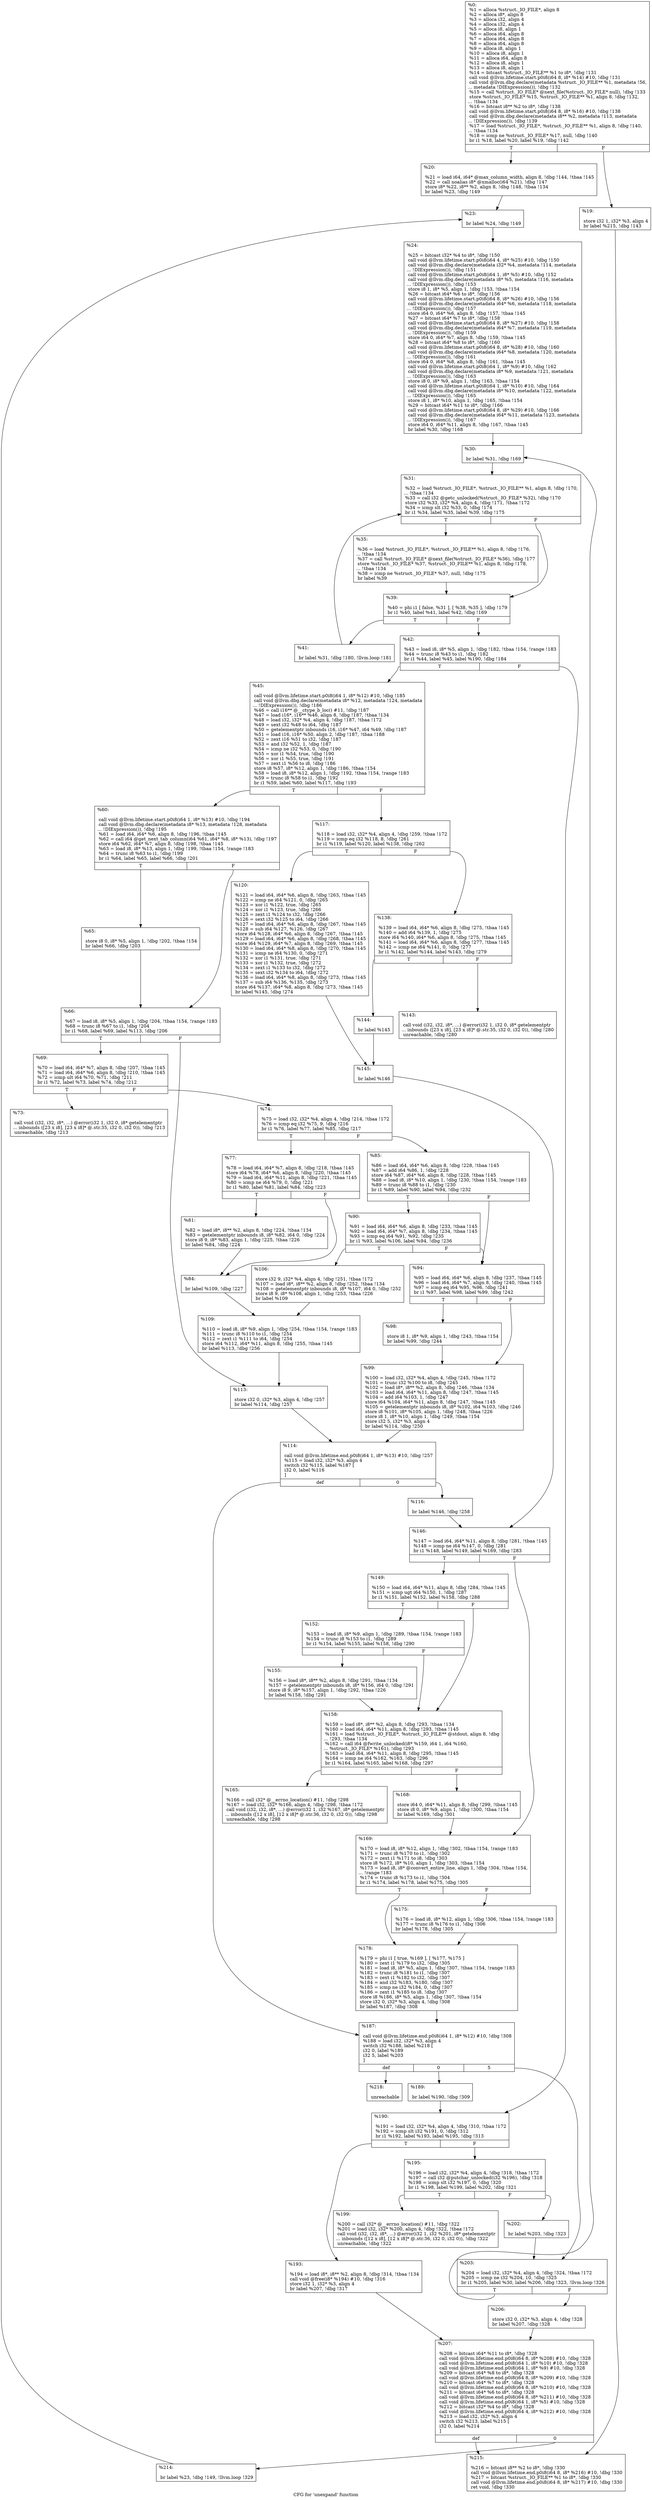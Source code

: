 digraph "CFG for 'unexpand' function" {
	label="CFG for 'unexpand' function";

	Node0xb5fc60 [shape=record,label="{%0:\l  %1 = alloca %struct._IO_FILE*, align 8\l  %2 = alloca i8*, align 8\l  %3 = alloca i32, align 4\l  %4 = alloca i32, align 4\l  %5 = alloca i8, align 1\l  %6 = alloca i64, align 8\l  %7 = alloca i64, align 8\l  %8 = alloca i64, align 8\l  %9 = alloca i8, align 1\l  %10 = alloca i8, align 1\l  %11 = alloca i64, align 8\l  %12 = alloca i8, align 1\l  %13 = alloca i8, align 1\l  %14 = bitcast %struct._IO_FILE** %1 to i8*, !dbg !131\l  call void @llvm.lifetime.start.p0i8(i64 8, i8* %14) #10, !dbg !131\l  call void @llvm.dbg.declare(metadata %struct._IO_FILE** %1, metadata !56,\l... metadata !DIExpression()), !dbg !132\l  %15 = call %struct._IO_FILE* @next_file(%struct._IO_FILE* null), !dbg !133\l  store %struct._IO_FILE* %15, %struct._IO_FILE** %1, align 8, !dbg !132,\l... !tbaa !134\l  %16 = bitcast i8** %2 to i8*, !dbg !138\l  call void @llvm.lifetime.start.p0i8(i64 8, i8* %16) #10, !dbg !138\l  call void @llvm.dbg.declare(metadata i8** %2, metadata !113, metadata\l... !DIExpression()), !dbg !139\l  %17 = load %struct._IO_FILE*, %struct._IO_FILE** %1, align 8, !dbg !140,\l... !tbaa !134\l  %18 = icmp ne %struct._IO_FILE* %17, null, !dbg !140\l  br i1 %18, label %20, label %19, !dbg !142\l|{<s0>T|<s1>F}}"];
	Node0xb5fc60:s0 -> Node0xb51da0;
	Node0xb5fc60:s1 -> Node0xb51d50;
	Node0xb51d50 [shape=record,label="{%19:\l\l  store i32 1, i32* %3, align 4\l  br label %215, !dbg !143\l}"];
	Node0xb51d50 -> Node0xb61eb0;
	Node0xb51da0 [shape=record,label="{%20:\l\l  %21 = load i64, i64* @max_column_width, align 8, !dbg !144, !tbaa !145\l  %22 = call noalias i8* @xmalloc(i64 %21), !dbg !147\l  store i8* %22, i8** %2, align 8, !dbg !148, !tbaa !134\l  br label %23, !dbg !149\l}"];
	Node0xb51da0 -> Node0xb51df0;
	Node0xb51df0 [shape=record,label="{%23:\l\l  br label %24, !dbg !149\l}"];
	Node0xb51df0 -> Node0xb51e40;
	Node0xb51e40 [shape=record,label="{%24:\l\l  %25 = bitcast i32* %4 to i8*, !dbg !150\l  call void @llvm.lifetime.start.p0i8(i64 4, i8* %25) #10, !dbg !150\l  call void @llvm.dbg.declare(metadata i32* %4, metadata !114, metadata\l... !DIExpression()), !dbg !151\l  call void @llvm.lifetime.start.p0i8(i64 1, i8* %5) #10, !dbg !152\l  call void @llvm.dbg.declare(metadata i8* %5, metadata !116, metadata\l... !DIExpression()), !dbg !153\l  store i8 1, i8* %5, align 1, !dbg !153, !tbaa !154\l  %26 = bitcast i64* %6 to i8*, !dbg !156\l  call void @llvm.lifetime.start.p0i8(i64 8, i8* %26) #10, !dbg !156\l  call void @llvm.dbg.declare(metadata i64* %6, metadata !118, metadata\l... !DIExpression()), !dbg !157\l  store i64 0, i64* %6, align 8, !dbg !157, !tbaa !145\l  %27 = bitcast i64* %7 to i8*, !dbg !158\l  call void @llvm.lifetime.start.p0i8(i64 8, i8* %27) #10, !dbg !158\l  call void @llvm.dbg.declare(metadata i64* %7, metadata !119, metadata\l... !DIExpression()), !dbg !159\l  store i64 0, i64* %7, align 8, !dbg !159, !tbaa !145\l  %28 = bitcast i64* %8 to i8*, !dbg !160\l  call void @llvm.lifetime.start.p0i8(i64 8, i8* %28) #10, !dbg !160\l  call void @llvm.dbg.declare(metadata i64* %8, metadata !120, metadata\l... !DIExpression()), !dbg !161\l  store i64 0, i64* %8, align 8, !dbg !161, !tbaa !145\l  call void @llvm.lifetime.start.p0i8(i64 1, i8* %9) #10, !dbg !162\l  call void @llvm.dbg.declare(metadata i8* %9, metadata !121, metadata\l... !DIExpression()), !dbg !163\l  store i8 0, i8* %9, align 1, !dbg !163, !tbaa !154\l  call void @llvm.lifetime.start.p0i8(i64 1, i8* %10) #10, !dbg !164\l  call void @llvm.dbg.declare(metadata i8* %10, metadata !122, metadata\l... !DIExpression()), !dbg !165\l  store i8 1, i8* %10, align 1, !dbg !165, !tbaa !154\l  %29 = bitcast i64* %11 to i8*, !dbg !166\l  call void @llvm.lifetime.start.p0i8(i64 8, i8* %29) #10, !dbg !166\l  call void @llvm.dbg.declare(metadata i64* %11, metadata !123, metadata\l... !DIExpression()), !dbg !167\l  store i64 0, i64* %11, align 8, !dbg !167, !tbaa !145\l  br label %30, !dbg !168\l}"];
	Node0xb51e40 -> Node0xb51e90;
	Node0xb51e90 [shape=record,label="{%30:\l\l  br label %31, !dbg !169\l}"];
	Node0xb51e90 -> Node0xb51ee0;
	Node0xb51ee0 [shape=record,label="{%31:\l\l  %32 = load %struct._IO_FILE*, %struct._IO_FILE** %1, align 8, !dbg !170,\l... !tbaa !134\l  %33 = call i32 @getc_unlocked(%struct._IO_FILE* %32), !dbg !170\l  store i32 %33, i32* %4, align 4, !dbg !171, !tbaa !172\l  %34 = icmp slt i32 %33, 0, !dbg !174\l  br i1 %34, label %35, label %39, !dbg !175\l|{<s0>T|<s1>F}}"];
	Node0xb51ee0:s0 -> Node0xb51f30;
	Node0xb51ee0:s1 -> Node0xb51f80;
	Node0xb51f30 [shape=record,label="{%35:\l\l  %36 = load %struct._IO_FILE*, %struct._IO_FILE** %1, align 8, !dbg !176,\l... !tbaa !134\l  %37 = call %struct._IO_FILE* @next_file(%struct._IO_FILE* %36), !dbg !177\l  store %struct._IO_FILE* %37, %struct._IO_FILE** %1, align 8, !dbg !178,\l... !tbaa !134\l  %38 = icmp ne %struct._IO_FILE* %37, null, !dbg !175\l  br label %39\l}"];
	Node0xb51f30 -> Node0xb51f80;
	Node0xb51f80 [shape=record,label="{%39:\l\l  %40 = phi i1 [ false, %31 ], [ %38, %35 ], !dbg !179\l  br i1 %40, label %41, label %42, !dbg !169\l|{<s0>T|<s1>F}}"];
	Node0xb51f80:s0 -> Node0xb51fd0;
	Node0xb51f80:s1 -> Node0xb52020;
	Node0xb51fd0 [shape=record,label="{%41:\l\l  br label %31, !dbg !180, !llvm.loop !181\l}"];
	Node0xb51fd0 -> Node0xb51ee0;
	Node0xb52020 [shape=record,label="{%42:\l\l  %43 = load i8, i8* %5, align 1, !dbg !182, !tbaa !154, !range !183\l  %44 = trunc i8 %43 to i1, !dbg !182\l  br i1 %44, label %45, label %190, !dbg !184\l|{<s0>T|<s1>F}}"];
	Node0xb52020:s0 -> Node0xb52070;
	Node0xb52020:s1 -> Node0xb61be0;
	Node0xb52070 [shape=record,label="{%45:\l\l  call void @llvm.lifetime.start.p0i8(i64 1, i8* %12) #10, !dbg !185\l  call void @llvm.dbg.declare(metadata i8* %12, metadata !124, metadata\l... !DIExpression()), !dbg !186\l  %46 = call i16** @__ctype_b_loc() #11, !dbg !187\l  %47 = load i16*, i16** %46, align 8, !dbg !187, !tbaa !134\l  %48 = load i32, i32* %4, align 4, !dbg !187, !tbaa !172\l  %49 = sext i32 %48 to i64, !dbg !187\l  %50 = getelementptr inbounds i16, i16* %47, i64 %49, !dbg !187\l  %51 = load i16, i16* %50, align 2, !dbg !187, !tbaa !188\l  %52 = zext i16 %51 to i32, !dbg !187\l  %53 = and i32 %52, 1, !dbg !187\l  %54 = icmp ne i32 %53, 0, !dbg !190\l  %55 = xor i1 %54, true, !dbg !190\l  %56 = xor i1 %55, true, !dbg !191\l  %57 = zext i1 %56 to i8, !dbg !186\l  store i8 %57, i8* %12, align 1, !dbg !186, !tbaa !154\l  %58 = load i8, i8* %12, align 1, !dbg !192, !tbaa !154, !range !183\l  %59 = trunc i8 %58 to i1, !dbg !192\l  br i1 %59, label %60, label %117, !dbg !193\l|{<s0>T|<s1>F}}"];
	Node0xb52070:s0 -> Node0xb520c0;
	Node0xb52070:s1 -> Node0xb526b0;
	Node0xb520c0 [shape=record,label="{%60:\l\l  call void @llvm.lifetime.start.p0i8(i64 1, i8* %13) #10, !dbg !194\l  call void @llvm.dbg.declare(metadata i8* %13, metadata !128, metadata\l... !DIExpression()), !dbg !195\l  %61 = load i64, i64* %6, align 8, !dbg !196, !tbaa !145\l  %62 = call i64 @get_next_tab_column(i64 %61, i64* %8, i8* %13), !dbg !197\l  store i64 %62, i64* %7, align 8, !dbg !198, !tbaa !145\l  %63 = load i8, i8* %13, align 1, !dbg !199, !tbaa !154, !range !183\l  %64 = trunc i8 %63 to i1, !dbg !199\l  br i1 %64, label %65, label %66, !dbg !201\l|{<s0>T|<s1>F}}"];
	Node0xb520c0:s0 -> Node0xb52110;
	Node0xb520c0:s1 -> Node0xb52160;
	Node0xb52110 [shape=record,label="{%65:\l\l  store i8 0, i8* %5, align 1, !dbg !202, !tbaa !154\l  br label %66, !dbg !203\l}"];
	Node0xb52110 -> Node0xb52160;
	Node0xb52160 [shape=record,label="{%66:\l\l  %67 = load i8, i8* %5, align 1, !dbg !204, !tbaa !154, !range !183\l  %68 = trunc i8 %67 to i1, !dbg !204\l  br i1 %68, label %69, label %113, !dbg !206\l|{<s0>T|<s1>F}}"];
	Node0xb52160:s0 -> Node0xb521b0;
	Node0xb52160:s1 -> Node0xb525c0;
	Node0xb521b0 [shape=record,label="{%69:\l\l  %70 = load i64, i64* %7, align 8, !dbg !207, !tbaa !145\l  %71 = load i64, i64* %6, align 8, !dbg !210, !tbaa !145\l  %72 = icmp ult i64 %70, %71, !dbg !211\l  br i1 %72, label %73, label %74, !dbg !212\l|{<s0>T|<s1>F}}"];
	Node0xb521b0:s0 -> Node0xb52200;
	Node0xb521b0:s1 -> Node0xb52250;
	Node0xb52200 [shape=record,label="{%73:\l\l  call void (i32, i32, i8*, ...) @error(i32 1, i32 0, i8* getelementptr\l... inbounds ([23 x i8], [23 x i8]* @.str.35, i32 0, i32 0)), !dbg !213\l  unreachable, !dbg !213\l}"];
	Node0xb52250 [shape=record,label="{%74:\l\l  %75 = load i32, i32* %4, align 4, !dbg !214, !tbaa !172\l  %76 = icmp eq i32 %75, 9, !dbg !216\l  br i1 %76, label %77, label %85, !dbg !217\l|{<s0>T|<s1>F}}"];
	Node0xb52250:s0 -> Node0xb522a0;
	Node0xb52250:s1 -> Node0xb52390;
	Node0xb522a0 [shape=record,label="{%77:\l\l  %78 = load i64, i64* %7, align 8, !dbg !218, !tbaa !145\l  store i64 %78, i64* %6, align 8, !dbg !220, !tbaa !145\l  %79 = load i64, i64* %11, align 8, !dbg !221, !tbaa !145\l  %80 = icmp ne i64 %79, 0, !dbg !221\l  br i1 %80, label %81, label %84, !dbg !223\l|{<s0>T|<s1>F}}"];
	Node0xb522a0:s0 -> Node0xb522f0;
	Node0xb522a0:s1 -> Node0xb52340;
	Node0xb522f0 [shape=record,label="{%81:\l\l  %82 = load i8*, i8** %2, align 8, !dbg !224, !tbaa !134\l  %83 = getelementptr inbounds i8, i8* %82, i64 0, !dbg !224\l  store i8 9, i8* %83, align 1, !dbg !225, !tbaa !226\l  br label %84, !dbg !224\l}"];
	Node0xb522f0 -> Node0xb52340;
	Node0xb52340 [shape=record,label="{%84:\l\l  br label %109, !dbg !227\l}"];
	Node0xb52340 -> Node0xb52570;
	Node0xb52390 [shape=record,label="{%85:\l\l  %86 = load i64, i64* %6, align 8, !dbg !228, !tbaa !145\l  %87 = add i64 %86, 1, !dbg !228\l  store i64 %87, i64* %6, align 8, !dbg !228, !tbaa !145\l  %88 = load i8, i8* %10, align 1, !dbg !230, !tbaa !154, !range !183\l  %89 = trunc i8 %88 to i1, !dbg !230\l  br i1 %89, label %90, label %94, !dbg !232\l|{<s0>T|<s1>F}}"];
	Node0xb52390:s0 -> Node0xb523e0;
	Node0xb52390:s1 -> Node0xb52430;
	Node0xb523e0 [shape=record,label="{%90:\l\l  %91 = load i64, i64* %6, align 8, !dbg !233, !tbaa !145\l  %92 = load i64, i64* %7, align 8, !dbg !234, !tbaa !145\l  %93 = icmp eq i64 %91, %92, !dbg !235\l  br i1 %93, label %106, label %94, !dbg !236\l|{<s0>T|<s1>F}}"];
	Node0xb523e0:s0 -> Node0xb52520;
	Node0xb523e0:s1 -> Node0xb52430;
	Node0xb52430 [shape=record,label="{%94:\l\l  %95 = load i64, i64* %6, align 8, !dbg !237, !tbaa !145\l  %96 = load i64, i64* %7, align 8, !dbg !240, !tbaa !145\l  %97 = icmp eq i64 %95, %96, !dbg !241\l  br i1 %97, label %98, label %99, !dbg !242\l|{<s0>T|<s1>F}}"];
	Node0xb52430:s0 -> Node0xb52480;
	Node0xb52430:s1 -> Node0xb524d0;
	Node0xb52480 [shape=record,label="{%98:\l\l  store i8 1, i8* %9, align 1, !dbg !243, !tbaa !154\l  br label %99, !dbg !244\l}"];
	Node0xb52480 -> Node0xb524d0;
	Node0xb524d0 [shape=record,label="{%99:\l\l  %100 = load i32, i32* %4, align 4, !dbg !245, !tbaa !172\l  %101 = trunc i32 %100 to i8, !dbg !245\l  %102 = load i8*, i8** %2, align 8, !dbg !246, !tbaa !134\l  %103 = load i64, i64* %11, align 8, !dbg !247, !tbaa !145\l  %104 = add i64 %103, 1, !dbg !247\l  store i64 %104, i64* %11, align 8, !dbg !247, !tbaa !145\l  %105 = getelementptr inbounds i8, i8* %102, i64 %103, !dbg !246\l  store i8 %101, i8* %105, align 1, !dbg !248, !tbaa !226\l  store i8 1, i8* %10, align 1, !dbg !249, !tbaa !154\l  store i32 5, i32* %3, align 4\l  br label %114, !dbg !250\l}"];
	Node0xb524d0 -> Node0xb52610;
	Node0xb52520 [shape=record,label="{%106:\l\l  store i32 9, i32* %4, align 4, !dbg !251, !tbaa !172\l  %107 = load i8*, i8** %2, align 8, !dbg !252, !tbaa !134\l  %108 = getelementptr inbounds i8, i8* %107, i64 0, !dbg !252\l  store i8 9, i8* %108, align 1, !dbg !253, !tbaa !226\l  br label %109\l}"];
	Node0xb52520 -> Node0xb52570;
	Node0xb52570 [shape=record,label="{%109:\l\l  %110 = load i8, i8* %9, align 1, !dbg !254, !tbaa !154, !range !183\l  %111 = trunc i8 %110 to i1, !dbg !254\l  %112 = zext i1 %111 to i64, !dbg !254\l  store i64 %112, i64* %11, align 8, !dbg !255, !tbaa !145\l  br label %113, !dbg !256\l}"];
	Node0xb52570 -> Node0xb525c0;
	Node0xb525c0 [shape=record,label="{%113:\l\l  store i32 0, i32* %3, align 4, !dbg !257\l  br label %114, !dbg !257\l}"];
	Node0xb525c0 -> Node0xb52610;
	Node0xb52610 [shape=record,label="{%114:\l\l  call void @llvm.lifetime.end.p0i8(i64 1, i8* %13) #10, !dbg !257\l  %115 = load i32, i32* %3, align 4\l  switch i32 %115, label %187 [\l    i32 0, label %116\l  ]\l|{<s0>def|<s1>0}}"];
	Node0xb52610:s0 -> Node0xb61b40;
	Node0xb52610:s1 -> Node0xb52660;
	Node0xb52660 [shape=record,label="{%116:\l\l  br label %146, !dbg !258\l}"];
	Node0xb52660 -> Node0xb52890;
	Node0xb526b0 [shape=record,label="{%117:\l\l  %118 = load i32, i32* %4, align 4, !dbg !259, !tbaa !172\l  %119 = icmp eq i32 %118, 8, !dbg !261\l  br i1 %119, label %120, label %138, !dbg !262\l|{<s0>T|<s1>F}}"];
	Node0xb526b0:s0 -> Node0xb52700;
	Node0xb526b0:s1 -> Node0xb52750;
	Node0xb52700 [shape=record,label="{%120:\l\l  %121 = load i64, i64* %6, align 8, !dbg !263, !tbaa !145\l  %122 = icmp ne i64 %121, 0, !dbg !265\l  %123 = xor i1 %122, true, !dbg !265\l  %124 = xor i1 %123, true, !dbg !266\l  %125 = zext i1 %124 to i32, !dbg !266\l  %126 = sext i32 %125 to i64, !dbg !266\l  %127 = load i64, i64* %6, align 8, !dbg !267, !tbaa !145\l  %128 = sub i64 %127, %126, !dbg !267\l  store i64 %128, i64* %6, align 8, !dbg !267, !tbaa !145\l  %129 = load i64, i64* %6, align 8, !dbg !268, !tbaa !145\l  store i64 %129, i64* %7, align 8, !dbg !269, !tbaa !145\l  %130 = load i64, i64* %8, align 8, !dbg !270, !tbaa !145\l  %131 = icmp ne i64 %130, 0, !dbg !271\l  %132 = xor i1 %131, true, !dbg !271\l  %133 = xor i1 %132, true, !dbg !272\l  %134 = zext i1 %133 to i32, !dbg !272\l  %135 = sext i32 %134 to i64, !dbg !272\l  %136 = load i64, i64* %8, align 8, !dbg !273, !tbaa !145\l  %137 = sub i64 %136, %135, !dbg !273\l  store i64 %137, i64* %8, align 8, !dbg !273, !tbaa !145\l  br label %145, !dbg !274\l}"];
	Node0xb52700 -> Node0xb52840;
	Node0xb52750 [shape=record,label="{%138:\l\l  %139 = load i64, i64* %6, align 8, !dbg !275, !tbaa !145\l  %140 = add i64 %139, 1, !dbg !275\l  store i64 %140, i64* %6, align 8, !dbg !275, !tbaa !145\l  %141 = load i64, i64* %6, align 8, !dbg !277, !tbaa !145\l  %142 = icmp ne i64 %141, 0, !dbg !277\l  br i1 %142, label %144, label %143, !dbg !279\l|{<s0>T|<s1>F}}"];
	Node0xb52750:s0 -> Node0xb527f0;
	Node0xb52750:s1 -> Node0xb527a0;
	Node0xb527a0 [shape=record,label="{%143:\l\l  call void (i32, i32, i8*, ...) @error(i32 1, i32 0, i8* getelementptr\l... inbounds ([23 x i8], [23 x i8]* @.str.35, i32 0, i32 0)), !dbg !280\l  unreachable, !dbg !280\l}"];
	Node0xb527f0 [shape=record,label="{%144:\l\l  br label %145\l}"];
	Node0xb527f0 -> Node0xb52840;
	Node0xb52840 [shape=record,label="{%145:\l\l  br label %146\l}"];
	Node0xb52840 -> Node0xb52890;
	Node0xb52890 [shape=record,label="{%146:\l\l  %147 = load i64, i64* %11, align 8, !dbg !281, !tbaa !145\l  %148 = icmp ne i64 %147, 0, !dbg !281\l  br i1 %148, label %149, label %169, !dbg !283\l|{<s0>T|<s1>F}}"];
	Node0xb52890:s0 -> Node0xb528e0;
	Node0xb52890:s1 -> Node0xb61a50;
	Node0xb528e0 [shape=record,label="{%149:\l\l  %150 = load i64, i64* %11, align 8, !dbg !284, !tbaa !145\l  %151 = icmp ugt i64 %150, 1, !dbg !287\l  br i1 %151, label %152, label %158, !dbg !288\l|{<s0>T|<s1>F}}"];
	Node0xb528e0:s0 -> Node0xb618c0;
	Node0xb528e0:s1 -> Node0xb61960;
	Node0xb618c0 [shape=record,label="{%152:\l\l  %153 = load i8, i8* %9, align 1, !dbg !289, !tbaa !154, !range !183\l  %154 = trunc i8 %153 to i1, !dbg !289\l  br i1 %154, label %155, label %158, !dbg !290\l|{<s0>T|<s1>F}}"];
	Node0xb618c0:s0 -> Node0xb61910;
	Node0xb618c0:s1 -> Node0xb61960;
	Node0xb61910 [shape=record,label="{%155:\l\l  %156 = load i8*, i8** %2, align 8, !dbg !291, !tbaa !134\l  %157 = getelementptr inbounds i8, i8* %156, i64 0, !dbg !291\l  store i8 9, i8* %157, align 1, !dbg !292, !tbaa !226\l  br label %158, !dbg !291\l}"];
	Node0xb61910 -> Node0xb61960;
	Node0xb61960 [shape=record,label="{%158:\l\l  %159 = load i8*, i8** %2, align 8, !dbg !293, !tbaa !134\l  %160 = load i64, i64* %11, align 8, !dbg !293, !tbaa !145\l  %161 = load %struct._IO_FILE*, %struct._IO_FILE** @stdout, align 8, !dbg\l... !293, !tbaa !134\l  %162 = call i64 @fwrite_unlocked(i8* %159, i64 1, i64 %160,\l... %struct._IO_FILE* %161), !dbg !293\l  %163 = load i64, i64* %11, align 8, !dbg !295, !tbaa !145\l  %164 = icmp ne i64 %162, %163, !dbg !296\l  br i1 %164, label %165, label %168, !dbg !297\l|{<s0>T|<s1>F}}"];
	Node0xb61960:s0 -> Node0xb619b0;
	Node0xb61960:s1 -> Node0xb61a00;
	Node0xb619b0 [shape=record,label="{%165:\l\l  %166 = call i32* @__errno_location() #11, !dbg !298\l  %167 = load i32, i32* %166, align 4, !dbg !298, !tbaa !172\l  call void (i32, i32, i8*, ...) @error(i32 1, i32 %167, i8* getelementptr\l... inbounds ([12 x i8], [12 x i8]* @.str.36, i32 0, i32 0)), !dbg !298\l  unreachable, !dbg !298\l}"];
	Node0xb61a00 [shape=record,label="{%168:\l\l  store i64 0, i64* %11, align 8, !dbg !299, !tbaa !145\l  store i8 0, i8* %9, align 1, !dbg !300, !tbaa !154\l  br label %169, !dbg !301\l}"];
	Node0xb61a00 -> Node0xb61a50;
	Node0xb61a50 [shape=record,label="{%169:\l\l  %170 = load i8, i8* %12, align 1, !dbg !302, !tbaa !154, !range !183\l  %171 = trunc i8 %170 to i1, !dbg !302\l  %172 = zext i1 %171 to i8, !dbg !303\l  store i8 %172, i8* %10, align 1, !dbg !303, !tbaa !154\l  %173 = load i8, i8* @convert_entire_line, align 1, !dbg !304, !tbaa !154,\l... !range !183\l  %174 = trunc i8 %173 to i1, !dbg !304\l  br i1 %174, label %178, label %175, !dbg !305\l|{<s0>T|<s1>F}}"];
	Node0xb61a50:s0 -> Node0xb61af0;
	Node0xb61a50:s1 -> Node0xb61aa0;
	Node0xb61aa0 [shape=record,label="{%175:\l\l  %176 = load i8, i8* %12, align 1, !dbg !306, !tbaa !154, !range !183\l  %177 = trunc i8 %176 to i1, !dbg !306\l  br label %178, !dbg !305\l}"];
	Node0xb61aa0 -> Node0xb61af0;
	Node0xb61af0 [shape=record,label="{%178:\l\l  %179 = phi i1 [ true, %169 ], [ %177, %175 ]\l  %180 = zext i1 %179 to i32, !dbg !305\l  %181 = load i8, i8* %5, align 1, !dbg !307, !tbaa !154, !range !183\l  %182 = trunc i8 %181 to i1, !dbg !307\l  %183 = zext i1 %182 to i32, !dbg !307\l  %184 = and i32 %183, %180, !dbg !307\l  %185 = icmp ne i32 %184, 0, !dbg !307\l  %186 = zext i1 %185 to i8, !dbg !307\l  store i8 %186, i8* %5, align 1, !dbg !307, !tbaa !154\l  store i32 0, i32* %3, align 4, !dbg !308\l  br label %187, !dbg !308\l}"];
	Node0xb61af0 -> Node0xb61b40;
	Node0xb61b40 [shape=record,label="{%187:\l\l  call void @llvm.lifetime.end.p0i8(i64 1, i8* %12) #10, !dbg !308\l  %188 = load i32, i32* %3, align 4\l  switch i32 %188, label %218 [\l    i32 0, label %189\l    i32 5, label %203\l  ]\l|{<s0>def|<s1>0|<s2>5}}"];
	Node0xb61b40:s0 -> Node0xb61f00;
	Node0xb61b40:s1 -> Node0xb61b90;
	Node0xb61b40:s2 -> Node0xb61d70;
	Node0xb61b90 [shape=record,label="{%189:\l\l  br label %190, !dbg !309\l}"];
	Node0xb61b90 -> Node0xb61be0;
	Node0xb61be0 [shape=record,label="{%190:\l\l  %191 = load i32, i32* %4, align 4, !dbg !310, !tbaa !172\l  %192 = icmp slt i32 %191, 0, !dbg !312\l  br i1 %192, label %193, label %195, !dbg !313\l|{<s0>T|<s1>F}}"];
	Node0xb61be0:s0 -> Node0xb61c30;
	Node0xb61be0:s1 -> Node0xb61c80;
	Node0xb61c30 [shape=record,label="{%193:\l\l  %194 = load i8*, i8** %2, align 8, !dbg !314, !tbaa !134\l  call void @free(i8* %194) #10, !dbg !316\l  store i32 1, i32* %3, align 4\l  br label %207, !dbg !317\l}"];
	Node0xb61c30 -> Node0xb61e10;
	Node0xb61c80 [shape=record,label="{%195:\l\l  %196 = load i32, i32* %4, align 4, !dbg !318, !tbaa !172\l  %197 = call i32 @putchar_unlocked(i32 %196), !dbg !318\l  %198 = icmp slt i32 %197, 0, !dbg !320\l  br i1 %198, label %199, label %202, !dbg !321\l|{<s0>T|<s1>F}}"];
	Node0xb61c80:s0 -> Node0xb61cd0;
	Node0xb61c80:s1 -> Node0xb61d20;
	Node0xb61cd0 [shape=record,label="{%199:\l\l  %200 = call i32* @__errno_location() #11, !dbg !322\l  %201 = load i32, i32* %200, align 4, !dbg !322, !tbaa !172\l  call void (i32, i32, i8*, ...) @error(i32 1, i32 %201, i8* getelementptr\l... inbounds ([12 x i8], [12 x i8]* @.str.36, i32 0, i32 0)), !dbg !322\l  unreachable, !dbg !322\l}"];
	Node0xb61d20 [shape=record,label="{%202:\l\l  br label %203, !dbg !323\l}"];
	Node0xb61d20 -> Node0xb61d70;
	Node0xb61d70 [shape=record,label="{%203:\l\l  %204 = load i32, i32* %4, align 4, !dbg !324, !tbaa !172\l  %205 = icmp ne i32 %204, 10, !dbg !325\l  br i1 %205, label %30, label %206, !dbg !323, !llvm.loop !326\l|{<s0>T|<s1>F}}"];
	Node0xb61d70:s0 -> Node0xb51e90;
	Node0xb61d70:s1 -> Node0xb61dc0;
	Node0xb61dc0 [shape=record,label="{%206:\l\l  store i32 0, i32* %3, align 4, !dbg !328\l  br label %207, !dbg !328\l}"];
	Node0xb61dc0 -> Node0xb61e10;
	Node0xb61e10 [shape=record,label="{%207:\l\l  %208 = bitcast i64* %11 to i8*, !dbg !328\l  call void @llvm.lifetime.end.p0i8(i64 8, i8* %208) #10, !dbg !328\l  call void @llvm.lifetime.end.p0i8(i64 1, i8* %10) #10, !dbg !328\l  call void @llvm.lifetime.end.p0i8(i64 1, i8* %9) #10, !dbg !328\l  %209 = bitcast i64* %8 to i8*, !dbg !328\l  call void @llvm.lifetime.end.p0i8(i64 8, i8* %209) #10, !dbg !328\l  %210 = bitcast i64* %7 to i8*, !dbg !328\l  call void @llvm.lifetime.end.p0i8(i64 8, i8* %210) #10, !dbg !328\l  %211 = bitcast i64* %6 to i8*, !dbg !328\l  call void @llvm.lifetime.end.p0i8(i64 8, i8* %211) #10, !dbg !328\l  call void @llvm.lifetime.end.p0i8(i64 1, i8* %5) #10, !dbg !328\l  %212 = bitcast i32* %4 to i8*, !dbg !328\l  call void @llvm.lifetime.end.p0i8(i64 4, i8* %212) #10, !dbg !328\l  %213 = load i32, i32* %3, align 4\l  switch i32 %213, label %215 [\l    i32 0, label %214\l  ]\l|{<s0>def|<s1>0}}"];
	Node0xb61e10:s0 -> Node0xb61eb0;
	Node0xb61e10:s1 -> Node0xb61e60;
	Node0xb61e60 [shape=record,label="{%214:\l\l  br label %23, !dbg !149, !llvm.loop !329\l}"];
	Node0xb61e60 -> Node0xb51df0;
	Node0xb61eb0 [shape=record,label="{%215:\l\l  %216 = bitcast i8** %2 to i8*, !dbg !330\l  call void @llvm.lifetime.end.p0i8(i64 8, i8* %216) #10, !dbg !330\l  %217 = bitcast %struct._IO_FILE** %1 to i8*, !dbg !330\l  call void @llvm.lifetime.end.p0i8(i64 8, i8* %217) #10, !dbg !330\l  ret void, !dbg !330\l}"];
	Node0xb61f00 [shape=record,label="{%218:\l\l  unreachable\l}"];
}
